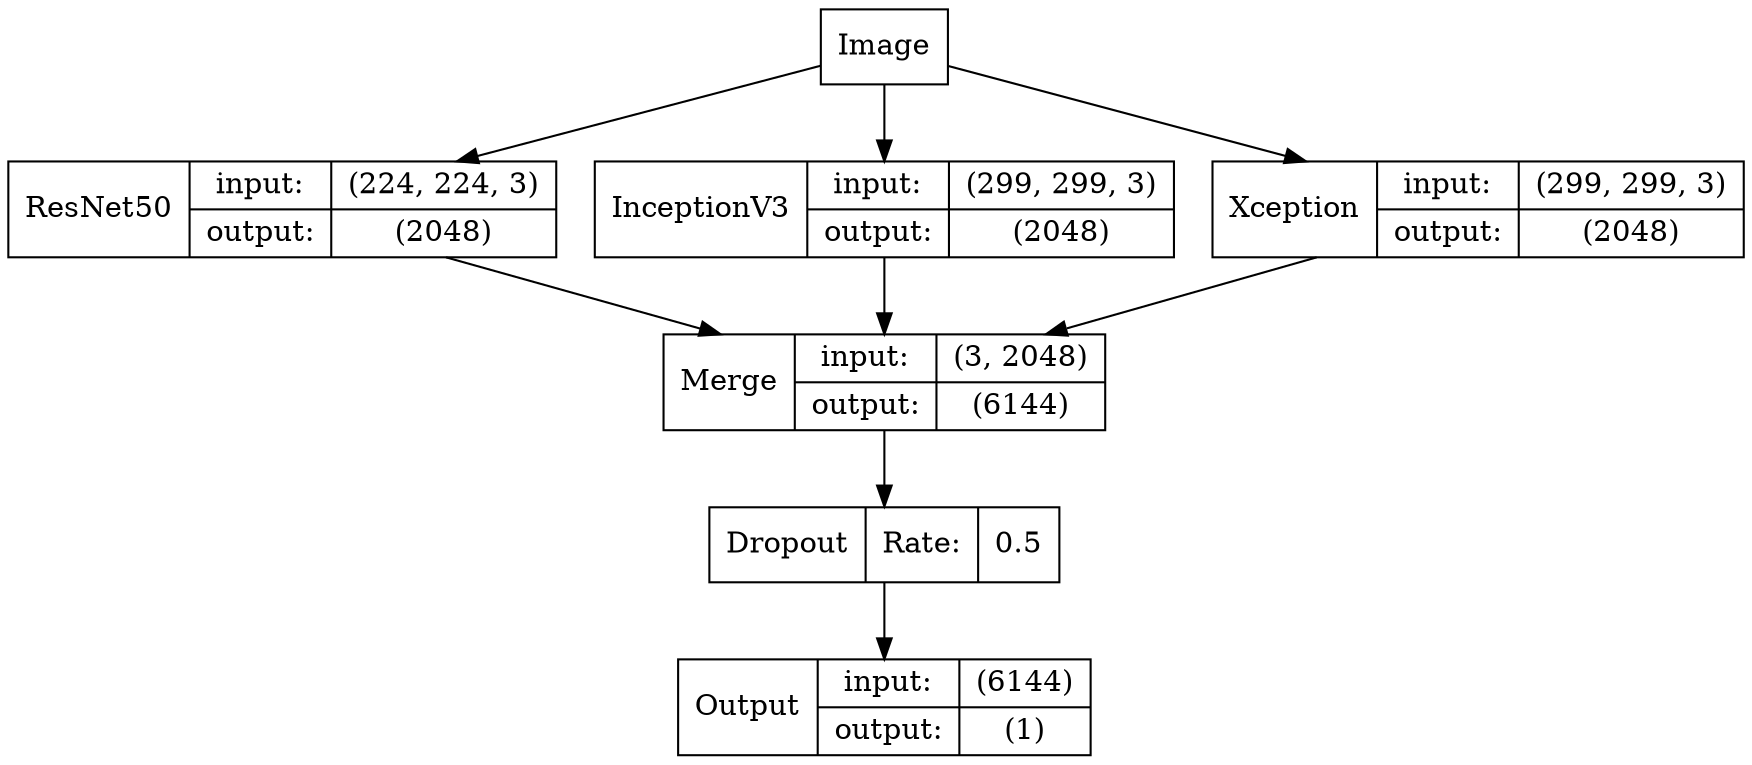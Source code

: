 digraph G{
    node [shape=record]
    a[label="ResNet50|{input:|output:}|{(224, 224, 3)|(2048)}"]
    b[label="InceptionV3|{input:|output:}|{(299, 299, 3)|(2048)}"]
    c[label="Xception|{input:|output:}|{(299, 299, 3)|(2048)}"]
    Merge[label="Merge|{input:|output:}|{(3, 2048)|(6144)}"]
    Dropout[label="Dropout|Rate:|0.5"]
    Output[label="Output|{input:|output:}|{(6144)|(1)}"]
    Image -> a -> Merge
    Image -> b -> Merge
    Image -> c -> Merge
    Merge -> Dropout -> Output
}
